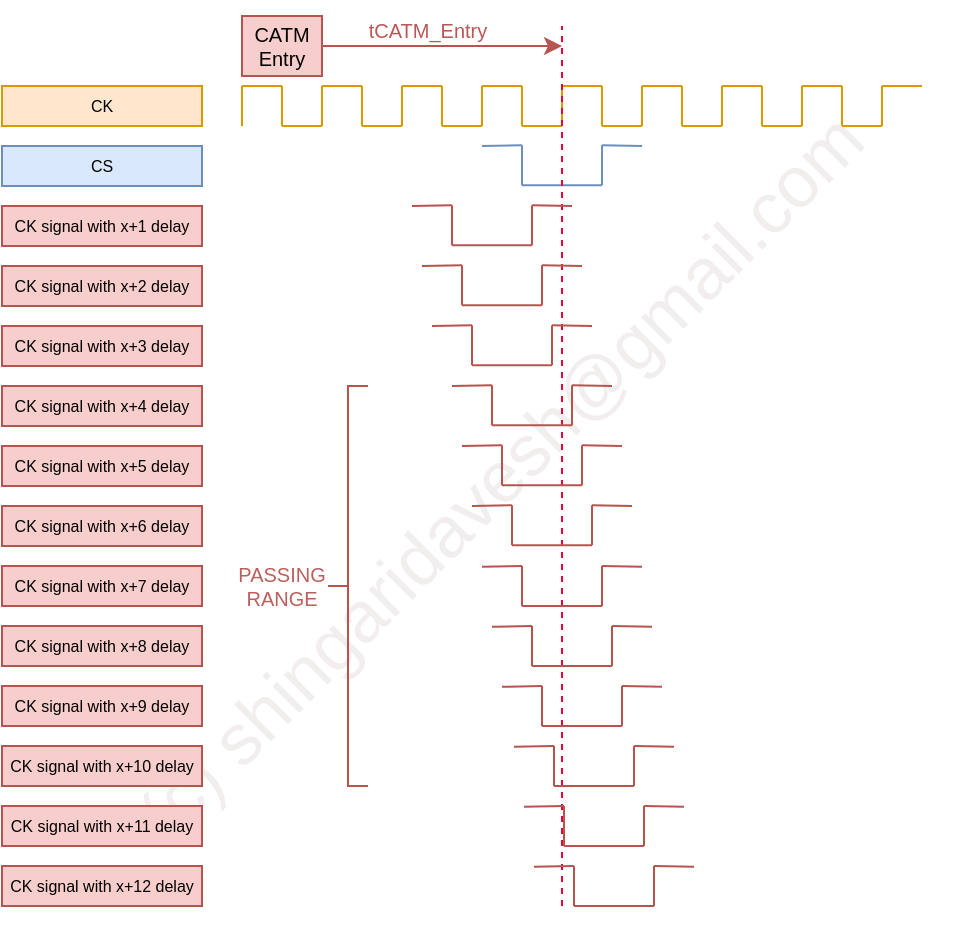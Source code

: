 <mxfile version="24.7.10">
  <diagram name="Page-1" id="rjwiqut7HcZRUzEC_2bI">
    <mxGraphModel dx="1586" dy="1079" grid="1" gridSize="10" guides="1" tooltips="1" connect="1" arrows="1" fold="1" page="1" pageScale="1" pageWidth="850" pageHeight="1100" math="0" shadow="0">
      <root>
        <mxCell id="0" />
        <mxCell id="1" parent="0" />
        <mxCell id="Ko0lb3Tum-LS8cucnXNk-1" value="(c) shingaridavesh@gmail.com" style="text;html=1;align=center;verticalAlign=middle;whiteSpace=wrap;rounded=0;fontSize=36;fontColor=#f2eeee;rotation=-45;opacity=60;" vertex="1" parent="1">
          <mxGeometry x="140" y="660" width="617.57" height="30" as="geometry" />
        </mxCell>
        <mxCell id="HDp_3Z4T0s8cFN4_9dmU-3" value="" style="endArrow=none;html=1;rounded=0;fillColor=#ffe6cc;strokeColor=#d79b00;" parent="1" edge="1">
          <mxGeometry width="50" height="50" relative="1" as="geometry">
            <mxPoint x="320" y="500" as="sourcePoint" />
            <mxPoint x="320" y="480" as="targetPoint" />
          </mxGeometry>
        </mxCell>
        <mxCell id="HDp_3Z4T0s8cFN4_9dmU-4" value="" style="endArrow=none;html=1;rounded=0;fillColor=#ffe6cc;strokeColor=#d79b00;" parent="1" edge="1">
          <mxGeometry width="50" height="50" relative="1" as="geometry">
            <mxPoint x="320" y="480" as="sourcePoint" />
            <mxPoint x="340" y="480" as="targetPoint" />
          </mxGeometry>
        </mxCell>
        <mxCell id="HDp_3Z4T0s8cFN4_9dmU-5" value="" style="endArrow=none;html=1;rounded=0;fillColor=#ffe6cc;strokeColor=#d79b00;" parent="1" edge="1">
          <mxGeometry width="50" height="50" relative="1" as="geometry">
            <mxPoint x="340" y="480" as="sourcePoint" />
            <mxPoint x="340" y="500" as="targetPoint" />
          </mxGeometry>
        </mxCell>
        <mxCell id="HDp_3Z4T0s8cFN4_9dmU-6" value="" style="endArrow=none;html=1;rounded=0;fillColor=#ffe6cc;strokeColor=#d79b00;" parent="1" edge="1">
          <mxGeometry width="50" height="50" relative="1" as="geometry">
            <mxPoint x="340" y="500" as="sourcePoint" />
            <mxPoint x="360" y="500" as="targetPoint" />
          </mxGeometry>
        </mxCell>
        <mxCell id="HDp_3Z4T0s8cFN4_9dmU-7" value="" style="endArrow=none;html=1;rounded=0;fillColor=#ffe6cc;strokeColor=#d79b00;" parent="1" edge="1">
          <mxGeometry width="50" height="50" relative="1" as="geometry">
            <mxPoint x="360" y="500" as="sourcePoint" />
            <mxPoint x="360" y="480" as="targetPoint" />
          </mxGeometry>
        </mxCell>
        <mxCell id="HDp_3Z4T0s8cFN4_9dmU-8" value="" style="endArrow=none;html=1;rounded=0;fillColor=#ffe6cc;strokeColor=#d79b00;" parent="1" edge="1">
          <mxGeometry width="50" height="50" relative="1" as="geometry">
            <mxPoint x="360" y="480" as="sourcePoint" />
            <mxPoint x="380" y="480" as="targetPoint" />
          </mxGeometry>
        </mxCell>
        <mxCell id="HDp_3Z4T0s8cFN4_9dmU-11" value="" style="endArrow=none;html=1;rounded=0;fillColor=#ffe6cc;strokeColor=#d79b00;" parent="1" edge="1">
          <mxGeometry width="50" height="50" relative="1" as="geometry">
            <mxPoint x="380" y="480" as="sourcePoint" />
            <mxPoint x="380" y="500" as="targetPoint" />
          </mxGeometry>
        </mxCell>
        <mxCell id="HDp_3Z4T0s8cFN4_9dmU-12" value="" style="endArrow=none;html=1;rounded=0;fillColor=#ffe6cc;strokeColor=#d79b00;" parent="1" edge="1">
          <mxGeometry width="50" height="50" relative="1" as="geometry">
            <mxPoint x="380" y="500" as="sourcePoint" />
            <mxPoint x="400" y="500" as="targetPoint" />
          </mxGeometry>
        </mxCell>
        <mxCell id="HDp_3Z4T0s8cFN4_9dmU-13" value="" style="endArrow=none;html=1;rounded=0;fillColor=#ffe6cc;strokeColor=#d79b00;" parent="1" edge="1">
          <mxGeometry width="50" height="50" relative="1" as="geometry">
            <mxPoint x="400" y="500" as="sourcePoint" />
            <mxPoint x="400" y="480" as="targetPoint" />
          </mxGeometry>
        </mxCell>
        <mxCell id="HDp_3Z4T0s8cFN4_9dmU-14" value="" style="endArrow=none;html=1;rounded=0;fillColor=#ffe6cc;strokeColor=#d79b00;" parent="1" edge="1">
          <mxGeometry width="50" height="50" relative="1" as="geometry">
            <mxPoint x="400" y="480" as="sourcePoint" />
            <mxPoint x="420" y="480" as="targetPoint" />
          </mxGeometry>
        </mxCell>
        <mxCell id="HDp_3Z4T0s8cFN4_9dmU-15" value="" style="endArrow=none;html=1;rounded=0;fillColor=#ffe6cc;strokeColor=#d79b00;" parent="1" edge="1">
          <mxGeometry width="50" height="50" relative="1" as="geometry">
            <mxPoint x="420" y="480" as="sourcePoint" />
            <mxPoint x="420" y="500" as="targetPoint" />
          </mxGeometry>
        </mxCell>
        <mxCell id="HDp_3Z4T0s8cFN4_9dmU-16" value="" style="endArrow=none;html=1;rounded=0;fillColor=#ffe6cc;strokeColor=#d79b00;" parent="1" edge="1">
          <mxGeometry width="50" height="50" relative="1" as="geometry">
            <mxPoint x="420" y="500" as="sourcePoint" />
            <mxPoint x="440" y="500" as="targetPoint" />
          </mxGeometry>
        </mxCell>
        <mxCell id="HDp_3Z4T0s8cFN4_9dmU-17" value="" style="endArrow=none;html=1;rounded=0;fillColor=#ffe6cc;strokeColor=#d79b00;" parent="1" edge="1">
          <mxGeometry width="50" height="50" relative="1" as="geometry">
            <mxPoint x="440" y="500" as="sourcePoint" />
            <mxPoint x="440" y="480" as="targetPoint" />
          </mxGeometry>
        </mxCell>
        <mxCell id="HDp_3Z4T0s8cFN4_9dmU-18" value="" style="endArrow=none;html=1;rounded=0;fillColor=#ffe6cc;strokeColor=#d79b00;" parent="1" edge="1">
          <mxGeometry width="50" height="50" relative="1" as="geometry">
            <mxPoint x="440" y="480" as="sourcePoint" />
            <mxPoint x="460" y="480" as="targetPoint" />
          </mxGeometry>
        </mxCell>
        <mxCell id="HDp_3Z4T0s8cFN4_9dmU-19" value="" style="endArrow=none;html=1;rounded=0;fillColor=#ffe6cc;strokeColor=#d79b00;" parent="1" edge="1">
          <mxGeometry width="50" height="50" relative="1" as="geometry">
            <mxPoint x="460" y="480" as="sourcePoint" />
            <mxPoint x="460" y="500" as="targetPoint" />
          </mxGeometry>
        </mxCell>
        <mxCell id="HDp_3Z4T0s8cFN4_9dmU-20" value="" style="endArrow=none;html=1;rounded=0;fillColor=#ffe6cc;strokeColor=#d79b00;" parent="1" edge="1">
          <mxGeometry width="50" height="50" relative="1" as="geometry">
            <mxPoint x="460" y="500" as="sourcePoint" />
            <mxPoint x="480" y="500" as="targetPoint" />
          </mxGeometry>
        </mxCell>
        <mxCell id="HDp_3Z4T0s8cFN4_9dmU-21" value="" style="endArrow=none;html=1;rounded=0;fillColor=#ffe6cc;strokeColor=#d79b00;" parent="1" edge="1">
          <mxGeometry width="50" height="50" relative="1" as="geometry">
            <mxPoint x="480" y="500" as="sourcePoint" />
            <mxPoint x="480" y="480" as="targetPoint" />
          </mxGeometry>
        </mxCell>
        <mxCell id="HDp_3Z4T0s8cFN4_9dmU-22" value="" style="endArrow=none;html=1;rounded=0;fillColor=#ffe6cc;strokeColor=#d79b00;" parent="1" edge="1">
          <mxGeometry width="50" height="50" relative="1" as="geometry">
            <mxPoint x="480" y="480" as="sourcePoint" />
            <mxPoint x="500" y="480" as="targetPoint" />
          </mxGeometry>
        </mxCell>
        <mxCell id="HDp_3Z4T0s8cFN4_9dmU-23" value="" style="endArrow=none;html=1;rounded=0;fillColor=#ffe6cc;strokeColor=#d79b00;" parent="1" edge="1">
          <mxGeometry width="50" height="50" relative="1" as="geometry">
            <mxPoint x="500" y="480" as="sourcePoint" />
            <mxPoint x="500" y="500" as="targetPoint" />
          </mxGeometry>
        </mxCell>
        <mxCell id="HDp_3Z4T0s8cFN4_9dmU-24" value="" style="endArrow=none;html=1;rounded=0;fillColor=#ffe6cc;strokeColor=#d79b00;" parent="1" edge="1">
          <mxGeometry width="50" height="50" relative="1" as="geometry">
            <mxPoint x="500" y="500" as="sourcePoint" />
            <mxPoint x="520" y="500" as="targetPoint" />
          </mxGeometry>
        </mxCell>
        <mxCell id="HDp_3Z4T0s8cFN4_9dmU-25" value="" style="endArrow=none;html=1;rounded=0;fillColor=#ffe6cc;strokeColor=#d79b00;" parent="1" edge="1">
          <mxGeometry width="50" height="50" relative="1" as="geometry">
            <mxPoint x="520" y="500" as="sourcePoint" />
            <mxPoint x="520" y="480" as="targetPoint" />
          </mxGeometry>
        </mxCell>
        <mxCell id="HDp_3Z4T0s8cFN4_9dmU-26" value="" style="endArrow=none;html=1;rounded=0;fillColor=#ffe6cc;strokeColor=#d79b00;" parent="1" edge="1">
          <mxGeometry width="50" height="50" relative="1" as="geometry">
            <mxPoint x="520" y="480" as="sourcePoint" />
            <mxPoint x="540" y="480" as="targetPoint" />
          </mxGeometry>
        </mxCell>
        <mxCell id="HDp_3Z4T0s8cFN4_9dmU-27" value="" style="endArrow=none;html=1;rounded=0;fillColor=#ffe6cc;strokeColor=#d79b00;" parent="1" edge="1">
          <mxGeometry width="50" height="50" relative="1" as="geometry">
            <mxPoint x="540" y="480" as="sourcePoint" />
            <mxPoint x="540" y="500" as="targetPoint" />
          </mxGeometry>
        </mxCell>
        <mxCell id="HDp_3Z4T0s8cFN4_9dmU-28" value="" style="endArrow=none;html=1;rounded=0;fillColor=#ffe6cc;strokeColor=#d79b00;" parent="1" edge="1">
          <mxGeometry width="50" height="50" relative="1" as="geometry">
            <mxPoint x="540" y="500" as="sourcePoint" />
            <mxPoint x="560" y="500" as="targetPoint" />
          </mxGeometry>
        </mxCell>
        <mxCell id="HDp_3Z4T0s8cFN4_9dmU-29" value="" style="endArrow=none;html=1;rounded=0;fillColor=#ffe6cc;strokeColor=#d79b00;" parent="1" edge="1">
          <mxGeometry width="50" height="50" relative="1" as="geometry">
            <mxPoint x="560" y="500" as="sourcePoint" />
            <mxPoint x="560" y="480" as="targetPoint" />
          </mxGeometry>
        </mxCell>
        <mxCell id="HDp_3Z4T0s8cFN4_9dmU-30" value="" style="endArrow=none;html=1;rounded=0;fillColor=#ffe6cc;strokeColor=#d79b00;" parent="1" edge="1">
          <mxGeometry width="50" height="50" relative="1" as="geometry">
            <mxPoint x="560" y="480" as="sourcePoint" />
            <mxPoint x="580" y="480" as="targetPoint" />
          </mxGeometry>
        </mxCell>
        <mxCell id="HDp_3Z4T0s8cFN4_9dmU-31" value="" style="endArrow=none;html=1;rounded=0;fillColor=#ffe6cc;strokeColor=#d79b00;" parent="1" edge="1">
          <mxGeometry width="50" height="50" relative="1" as="geometry">
            <mxPoint x="580" y="480" as="sourcePoint" />
            <mxPoint x="580" y="500" as="targetPoint" />
          </mxGeometry>
        </mxCell>
        <mxCell id="HDp_3Z4T0s8cFN4_9dmU-32" value="" style="endArrow=none;html=1;rounded=0;fillColor=#ffe6cc;strokeColor=#d79b00;" parent="1" edge="1">
          <mxGeometry width="50" height="50" relative="1" as="geometry">
            <mxPoint x="580" y="500" as="sourcePoint" />
            <mxPoint x="600" y="500" as="targetPoint" />
          </mxGeometry>
        </mxCell>
        <mxCell id="HDp_3Z4T0s8cFN4_9dmU-33" value="" style="endArrow=none;html=1;rounded=0;fillColor=#ffe6cc;strokeColor=#d79b00;" parent="1" edge="1">
          <mxGeometry width="50" height="50" relative="1" as="geometry">
            <mxPoint x="600" y="500" as="sourcePoint" />
            <mxPoint x="600" y="480" as="targetPoint" />
          </mxGeometry>
        </mxCell>
        <mxCell id="HDp_3Z4T0s8cFN4_9dmU-34" value="" style="endArrow=none;html=1;rounded=0;fillColor=#ffe6cc;strokeColor=#d79b00;" parent="1" edge="1">
          <mxGeometry width="50" height="50" relative="1" as="geometry">
            <mxPoint x="600" y="480" as="sourcePoint" />
            <mxPoint x="620" y="480" as="targetPoint" />
          </mxGeometry>
        </mxCell>
        <mxCell id="HDp_3Z4T0s8cFN4_9dmU-35" value="" style="endArrow=none;html=1;rounded=0;fillColor=#ffe6cc;strokeColor=#d79b00;" parent="1" edge="1">
          <mxGeometry width="50" height="50" relative="1" as="geometry">
            <mxPoint x="620" y="480" as="sourcePoint" />
            <mxPoint x="620" y="500" as="targetPoint" />
          </mxGeometry>
        </mxCell>
        <mxCell id="HDp_3Z4T0s8cFN4_9dmU-36" value="" style="endArrow=none;html=1;rounded=0;fillColor=#ffe6cc;strokeColor=#d79b00;" parent="1" edge="1">
          <mxGeometry width="50" height="50" relative="1" as="geometry">
            <mxPoint x="620" y="500" as="sourcePoint" />
            <mxPoint x="640" y="500" as="targetPoint" />
          </mxGeometry>
        </mxCell>
        <mxCell id="HDp_3Z4T0s8cFN4_9dmU-37" value="" style="endArrow=none;html=1;rounded=0;fillColor=#ffe6cc;strokeColor=#d79b00;" parent="1" edge="1">
          <mxGeometry width="50" height="50" relative="1" as="geometry">
            <mxPoint x="640" y="500" as="sourcePoint" />
            <mxPoint x="640" y="480" as="targetPoint" />
          </mxGeometry>
        </mxCell>
        <mxCell id="HDp_3Z4T0s8cFN4_9dmU-38" value="" style="endArrow=none;html=1;rounded=0;fillColor=#ffe6cc;strokeColor=#d79b00;" parent="1" edge="1">
          <mxGeometry width="50" height="50" relative="1" as="geometry">
            <mxPoint x="640" y="480" as="sourcePoint" />
            <mxPoint x="660" y="480" as="targetPoint" />
          </mxGeometry>
        </mxCell>
        <mxCell id="HDp_3Z4T0s8cFN4_9dmU-40" value="" style="endArrow=none;html=1;rounded=0;fillColor=#dae8fc;strokeColor=#6c8ebf;" parent="1" edge="1">
          <mxGeometry width="50" height="50" relative="1" as="geometry">
            <mxPoint x="440" y="510" as="sourcePoint" />
            <mxPoint x="460" y="509.6" as="targetPoint" />
          </mxGeometry>
        </mxCell>
        <mxCell id="HDp_3Z4T0s8cFN4_9dmU-41" value="" style="endArrow=none;html=1;rounded=0;fillColor=#dae8fc;strokeColor=#6c8ebf;" parent="1" edge="1">
          <mxGeometry width="50" height="50" relative="1" as="geometry">
            <mxPoint x="460" y="529.6" as="sourcePoint" />
            <mxPoint x="460" y="509.6" as="targetPoint" />
          </mxGeometry>
        </mxCell>
        <mxCell id="HDp_3Z4T0s8cFN4_9dmU-42" value="" style="endArrow=none;html=1;rounded=0;fillColor=#dae8fc;strokeColor=#6c8ebf;" parent="1" edge="1">
          <mxGeometry width="50" height="50" relative="1" as="geometry">
            <mxPoint x="460" y="529.6" as="sourcePoint" />
            <mxPoint x="500" y="529.6" as="targetPoint" />
          </mxGeometry>
        </mxCell>
        <mxCell id="HDp_3Z4T0s8cFN4_9dmU-43" value="" style="endArrow=none;html=1;rounded=0;fillColor=#dae8fc;strokeColor=#6c8ebf;" parent="1" edge="1">
          <mxGeometry width="50" height="50" relative="1" as="geometry">
            <mxPoint x="500" y="529.6" as="sourcePoint" />
            <mxPoint x="500" y="509.6" as="targetPoint" />
          </mxGeometry>
        </mxCell>
        <mxCell id="HDp_3Z4T0s8cFN4_9dmU-44" value="" style="endArrow=none;html=1;rounded=0;fillColor=#dae8fc;strokeColor=#6c8ebf;" parent="1" edge="1">
          <mxGeometry width="50" height="50" relative="1" as="geometry">
            <mxPoint x="500" y="509.6" as="sourcePoint" />
            <mxPoint x="520" y="510" as="targetPoint" />
          </mxGeometry>
        </mxCell>
        <mxCell id="HDp_3Z4T0s8cFN4_9dmU-51" value="" style="endArrow=none;dashed=1;html=1;strokeWidth=1;rounded=0;strokeColor=#e40733;" parent="1" edge="1">
          <mxGeometry width="50" height="50" relative="1" as="geometry">
            <mxPoint x="480" y="890" as="sourcePoint" />
            <mxPoint x="480" y="450" as="targetPoint" />
          </mxGeometry>
        </mxCell>
        <mxCell id="HDp_3Z4T0s8cFN4_9dmU-183" value="CK" style="text;html=1;align=center;verticalAlign=middle;whiteSpace=wrap;rounded=0;fontStyle=0;fillColor=#ffe6cc;strokeColor=#d79b00;fontSize=8;" parent="1" vertex="1">
          <mxGeometry x="200" y="480" width="100" height="20" as="geometry" />
        </mxCell>
        <mxCell id="HDp_3Z4T0s8cFN4_9dmU-184" value="&lt;font style=&quot;font-size: 8px;&quot;&gt;CS&lt;/font&gt;" style="text;html=1;align=center;verticalAlign=middle;whiteSpace=wrap;rounded=0;fontStyle=0;fillColor=#dae8fc;strokeColor=#6c8ebf;fontSize=8;" parent="1" vertex="1">
          <mxGeometry x="200" y="510" width="100" height="20" as="geometry" />
        </mxCell>
        <mxCell id="HDp_3Z4T0s8cFN4_9dmU-185" value="&lt;font style=&quot;font-size: 8px;&quot;&gt;CK signal with x+1 delay&lt;/font&gt;" style="text;html=1;align=center;verticalAlign=middle;whiteSpace=wrap;rounded=0;fontStyle=0;fillColor=#f8cecc;strokeColor=#b85450;fontSize=8;" parent="1" vertex="1">
          <mxGeometry x="200" y="540" width="100" height="20" as="geometry" />
        </mxCell>
        <mxCell id="HDp_3Z4T0s8cFN4_9dmU-186" value="&lt;font style=&quot;font-size: 8px;&quot;&gt;CK signal with x+2 delay&lt;/font&gt;" style="text;html=1;align=center;verticalAlign=middle;whiteSpace=wrap;rounded=0;fontStyle=0;fillColor=#f8cecc;strokeColor=#b85450;fontSize=8;" parent="1" vertex="1">
          <mxGeometry x="200" y="570" width="100" height="20" as="geometry" />
        </mxCell>
        <mxCell id="HDp_3Z4T0s8cFN4_9dmU-187" value="&lt;font style=&quot;font-size: 8px;&quot;&gt;CK signal with x+3 delay&lt;/font&gt;" style="text;html=1;align=center;verticalAlign=middle;whiteSpace=wrap;rounded=0;fontStyle=0;fillColor=#f8cecc;strokeColor=#b85450;fontSize=8;" parent="1" vertex="1">
          <mxGeometry x="200" y="600" width="100" height="20" as="geometry" />
        </mxCell>
        <mxCell id="HDp_3Z4T0s8cFN4_9dmU-188" value="&lt;font style=&quot;font-size: 8px;&quot;&gt;CK signal with x+4 delay&lt;/font&gt;" style="text;html=1;align=center;verticalAlign=middle;whiteSpace=wrap;rounded=0;fontStyle=0;fillColor=#f8cecc;strokeColor=#b85450;fontSize=8;" parent="1" vertex="1">
          <mxGeometry x="200" y="630" width="100" height="20" as="geometry" />
        </mxCell>
        <mxCell id="HDp_3Z4T0s8cFN4_9dmU-189" value="&lt;font style=&quot;font-size: 8px;&quot;&gt;CK signal with x+5 delay&lt;/font&gt;" style="text;html=1;align=center;verticalAlign=middle;whiteSpace=wrap;rounded=0;fontStyle=0;fillColor=#f8cecc;strokeColor=#b85450;fontSize=8;" parent="1" vertex="1">
          <mxGeometry x="200" y="660" width="100" height="20" as="geometry" />
        </mxCell>
        <mxCell id="HDp_3Z4T0s8cFN4_9dmU-190" value="&lt;font style=&quot;font-size: 8px;&quot;&gt;CK signal with x+6 delay&lt;/font&gt;" style="text;html=1;align=center;verticalAlign=middle;whiteSpace=wrap;rounded=0;fontStyle=0;fillColor=#f8cecc;strokeColor=#b85450;fontSize=8;" parent="1" vertex="1">
          <mxGeometry x="200" y="690" width="100" height="20" as="geometry" />
        </mxCell>
        <mxCell id="HDp_3Z4T0s8cFN4_9dmU-191" value="&lt;font style=&quot;font-size: 8px;&quot;&gt;CK signal with x+7 delay&lt;/font&gt;" style="text;html=1;align=center;verticalAlign=middle;whiteSpace=wrap;rounded=0;fontStyle=0;fillColor=#f8cecc;strokeColor=#b85450;fontSize=8;" parent="1" vertex="1">
          <mxGeometry x="200" y="720" width="100" height="20" as="geometry" />
        </mxCell>
        <mxCell id="HDp_3Z4T0s8cFN4_9dmU-192" value="&lt;font style=&quot;font-size: 8px;&quot;&gt;CK signal with x+8 delay&lt;/font&gt;" style="text;html=1;align=center;verticalAlign=middle;whiteSpace=wrap;rounded=0;fontStyle=0;fillColor=#f8cecc;strokeColor=#b85450;fontSize=8;" parent="1" vertex="1">
          <mxGeometry x="200" y="750" width="100" height="20" as="geometry" />
        </mxCell>
        <mxCell id="HDp_3Z4T0s8cFN4_9dmU-193" value="&lt;font style=&quot;font-size: 8px;&quot;&gt;CK signal with x+9 delay&lt;/font&gt;" style="text;html=1;align=center;verticalAlign=middle;whiteSpace=wrap;rounded=0;fontStyle=0;fillColor=#f8cecc;strokeColor=#b85450;fontSize=8;" parent="1" vertex="1">
          <mxGeometry x="200" y="780" width="100" height="20" as="geometry" />
        </mxCell>
        <mxCell id="HDp_3Z4T0s8cFN4_9dmU-194" value="" style="endArrow=classic;html=1;rounded=0;fillColor=#f8cecc;strokeColor=#b85450;" parent="1" edge="1">
          <mxGeometry width="50" height="50" relative="1" as="geometry">
            <mxPoint x="340" y="460" as="sourcePoint" />
            <mxPoint x="480" y="460" as="targetPoint" />
          </mxGeometry>
        </mxCell>
        <mxCell id="HDp_3Z4T0s8cFN4_9dmU-195" value="CATM Entry" style="rounded=0;whiteSpace=wrap;html=1;fillColor=#f8cecc;strokeColor=#b85450;fontSize=10;" parent="1" vertex="1">
          <mxGeometry x="320" y="445" width="40" height="30" as="geometry" />
        </mxCell>
        <mxCell id="HDp_3Z4T0s8cFN4_9dmU-232" value="tCATM_Entry" style="text;html=1;align=center;verticalAlign=middle;whiteSpace=wrap;rounded=0;fontSize=10;fontColor=#bc5757;" parent="1" vertex="1">
          <mxGeometry x="383" y="437" width="60" height="30" as="geometry" />
        </mxCell>
        <mxCell id="HDp_3Z4T0s8cFN4_9dmU-233" value="" style="strokeWidth=1;html=1;shape=mxgraph.flowchart.annotation_2;align=left;labelPosition=right;pointerEvents=1;strokeColor=#b85450;fillColor=#f8cecc;" parent="1" vertex="1">
          <mxGeometry x="363" y="630" width="20" height="200" as="geometry" />
        </mxCell>
        <mxCell id="HDp_3Z4T0s8cFN4_9dmU-234" value="PASSING&lt;div&gt;RANGE&lt;/div&gt;" style="text;html=1;align=center;verticalAlign=middle;whiteSpace=wrap;rounded=0;fontSize=10;fontColor=#bd605d;" parent="1" vertex="1">
          <mxGeometry x="310" y="715" width="60" height="30" as="geometry" />
        </mxCell>
        <mxCell id="HDp_3Z4T0s8cFN4_9dmU-235" value="" style="endArrow=none;html=1;rounded=0;fillColor=#f8cecc;strokeColor=#b85450;" parent="1" edge="1">
          <mxGeometry width="50" height="50" relative="1" as="geometry">
            <mxPoint x="405" y="540" as="sourcePoint" />
            <mxPoint x="425" y="539.6" as="targetPoint" />
          </mxGeometry>
        </mxCell>
        <mxCell id="HDp_3Z4T0s8cFN4_9dmU-236" value="" style="endArrow=none;html=1;rounded=0;fillColor=#f8cecc;strokeColor=#b85450;" parent="1" edge="1">
          <mxGeometry width="50" height="50" relative="1" as="geometry">
            <mxPoint x="425" y="559.6" as="sourcePoint" />
            <mxPoint x="425" y="539.6" as="targetPoint" />
          </mxGeometry>
        </mxCell>
        <mxCell id="HDp_3Z4T0s8cFN4_9dmU-237" value="" style="endArrow=none;html=1;rounded=0;fillColor=#f8cecc;strokeColor=#b85450;" parent="1" edge="1">
          <mxGeometry width="50" height="50" relative="1" as="geometry">
            <mxPoint x="425" y="559.6" as="sourcePoint" />
            <mxPoint x="465" y="559.6" as="targetPoint" />
          </mxGeometry>
        </mxCell>
        <mxCell id="HDp_3Z4T0s8cFN4_9dmU-238" value="" style="endArrow=none;html=1;rounded=0;fillColor=#f8cecc;strokeColor=#b85450;" parent="1" edge="1">
          <mxGeometry width="50" height="50" relative="1" as="geometry">
            <mxPoint x="465" y="559.6" as="sourcePoint" />
            <mxPoint x="465" y="539.6" as="targetPoint" />
          </mxGeometry>
        </mxCell>
        <mxCell id="HDp_3Z4T0s8cFN4_9dmU-239" value="" style="endArrow=none;html=1;rounded=0;fillColor=#f8cecc;strokeColor=#b85450;" parent="1" edge="1">
          <mxGeometry width="50" height="50" relative="1" as="geometry">
            <mxPoint x="465" y="539.6" as="sourcePoint" />
            <mxPoint x="485" y="540" as="targetPoint" />
          </mxGeometry>
        </mxCell>
        <mxCell id="HDp_3Z4T0s8cFN4_9dmU-240" value="" style="endArrow=none;html=1;rounded=0;fillColor=#f8cecc;strokeColor=#b85450;" parent="1" edge="1">
          <mxGeometry width="50" height="50" relative="1" as="geometry">
            <mxPoint x="410" y="570" as="sourcePoint" />
            <mxPoint x="430" y="569.6" as="targetPoint" />
          </mxGeometry>
        </mxCell>
        <mxCell id="HDp_3Z4T0s8cFN4_9dmU-241" value="" style="endArrow=none;html=1;rounded=0;fillColor=#f8cecc;strokeColor=#b85450;" parent="1" edge="1">
          <mxGeometry width="50" height="50" relative="1" as="geometry">
            <mxPoint x="430" y="589.6" as="sourcePoint" />
            <mxPoint x="430" y="569.6" as="targetPoint" />
          </mxGeometry>
        </mxCell>
        <mxCell id="HDp_3Z4T0s8cFN4_9dmU-242" value="" style="endArrow=none;html=1;rounded=0;fillColor=#f8cecc;strokeColor=#b85450;" parent="1" edge="1">
          <mxGeometry width="50" height="50" relative="1" as="geometry">
            <mxPoint x="430" y="589.6" as="sourcePoint" />
            <mxPoint x="470" y="589.6" as="targetPoint" />
          </mxGeometry>
        </mxCell>
        <mxCell id="HDp_3Z4T0s8cFN4_9dmU-243" value="" style="endArrow=none;html=1;rounded=0;fillColor=#f8cecc;strokeColor=#b85450;" parent="1" edge="1">
          <mxGeometry width="50" height="50" relative="1" as="geometry">
            <mxPoint x="470" y="589.6" as="sourcePoint" />
            <mxPoint x="470" y="569.6" as="targetPoint" />
          </mxGeometry>
        </mxCell>
        <mxCell id="HDp_3Z4T0s8cFN4_9dmU-244" value="" style="endArrow=none;html=1;rounded=0;fillColor=#f8cecc;strokeColor=#b85450;" parent="1" edge="1">
          <mxGeometry width="50" height="50" relative="1" as="geometry">
            <mxPoint x="470" y="569.6" as="sourcePoint" />
            <mxPoint x="490" y="570" as="targetPoint" />
          </mxGeometry>
        </mxCell>
        <mxCell id="HDp_3Z4T0s8cFN4_9dmU-245" value="" style="endArrow=none;html=1;rounded=0;fillColor=#f8cecc;strokeColor=#b85450;" parent="1" edge="1">
          <mxGeometry width="50" height="50" relative="1" as="geometry">
            <mxPoint x="415" y="600" as="sourcePoint" />
            <mxPoint x="435" y="599.6" as="targetPoint" />
          </mxGeometry>
        </mxCell>
        <mxCell id="HDp_3Z4T0s8cFN4_9dmU-246" value="" style="endArrow=none;html=1;rounded=0;fillColor=#f8cecc;strokeColor=#b85450;" parent="1" edge="1">
          <mxGeometry width="50" height="50" relative="1" as="geometry">
            <mxPoint x="435" y="619.6" as="sourcePoint" />
            <mxPoint x="435" y="599.6" as="targetPoint" />
          </mxGeometry>
        </mxCell>
        <mxCell id="HDp_3Z4T0s8cFN4_9dmU-247" value="" style="endArrow=none;html=1;rounded=0;fillColor=#f8cecc;strokeColor=#b85450;" parent="1" edge="1">
          <mxGeometry width="50" height="50" relative="1" as="geometry">
            <mxPoint x="435" y="619.6" as="sourcePoint" />
            <mxPoint x="475" y="619.6" as="targetPoint" />
          </mxGeometry>
        </mxCell>
        <mxCell id="HDp_3Z4T0s8cFN4_9dmU-248" value="" style="endArrow=none;html=1;rounded=0;fillColor=#f8cecc;strokeColor=#b85450;" parent="1" edge="1">
          <mxGeometry width="50" height="50" relative="1" as="geometry">
            <mxPoint x="475" y="619.6" as="sourcePoint" />
            <mxPoint x="475" y="599.6" as="targetPoint" />
          </mxGeometry>
        </mxCell>
        <mxCell id="HDp_3Z4T0s8cFN4_9dmU-249" value="" style="endArrow=none;html=1;rounded=0;fillColor=#f8cecc;strokeColor=#b85450;" parent="1" edge="1">
          <mxGeometry width="50" height="50" relative="1" as="geometry">
            <mxPoint x="475" y="599.6" as="sourcePoint" />
            <mxPoint x="495" y="600" as="targetPoint" />
          </mxGeometry>
        </mxCell>
        <mxCell id="HDp_3Z4T0s8cFN4_9dmU-250" value="" style="endArrow=none;html=1;rounded=0;fillColor=#f8cecc;strokeColor=#b85450;" parent="1" edge="1">
          <mxGeometry width="50" height="50" relative="1" as="geometry">
            <mxPoint x="425" y="630" as="sourcePoint" />
            <mxPoint x="445" y="629.6" as="targetPoint" />
          </mxGeometry>
        </mxCell>
        <mxCell id="HDp_3Z4T0s8cFN4_9dmU-251" value="" style="endArrow=none;html=1;rounded=0;fillColor=#f8cecc;strokeColor=#b85450;" parent="1" edge="1">
          <mxGeometry width="50" height="50" relative="1" as="geometry">
            <mxPoint x="445" y="649.6" as="sourcePoint" />
            <mxPoint x="445" y="629.6" as="targetPoint" />
          </mxGeometry>
        </mxCell>
        <mxCell id="HDp_3Z4T0s8cFN4_9dmU-252" value="" style="endArrow=none;html=1;rounded=0;fillColor=#f8cecc;strokeColor=#b85450;" parent="1" edge="1">
          <mxGeometry width="50" height="50" relative="1" as="geometry">
            <mxPoint x="445" y="649.6" as="sourcePoint" />
            <mxPoint x="485" y="649.6" as="targetPoint" />
          </mxGeometry>
        </mxCell>
        <mxCell id="HDp_3Z4T0s8cFN4_9dmU-253" value="" style="endArrow=none;html=1;rounded=0;fillColor=#f8cecc;strokeColor=#b85450;" parent="1" edge="1">
          <mxGeometry width="50" height="50" relative="1" as="geometry">
            <mxPoint x="485" y="649.6" as="sourcePoint" />
            <mxPoint x="485" y="629.6" as="targetPoint" />
          </mxGeometry>
        </mxCell>
        <mxCell id="HDp_3Z4T0s8cFN4_9dmU-254" value="" style="endArrow=none;html=1;rounded=0;fillColor=#f8cecc;strokeColor=#b85450;" parent="1" edge="1">
          <mxGeometry width="50" height="50" relative="1" as="geometry">
            <mxPoint x="485" y="629.6" as="sourcePoint" />
            <mxPoint x="505" y="630" as="targetPoint" />
          </mxGeometry>
        </mxCell>
        <mxCell id="HDp_3Z4T0s8cFN4_9dmU-255" value="" style="endArrow=none;html=1;rounded=0;fillColor=#f8cecc;strokeColor=#b85450;" parent="1" edge="1">
          <mxGeometry width="50" height="50" relative="1" as="geometry">
            <mxPoint x="430" y="660" as="sourcePoint" />
            <mxPoint x="450" y="659.6" as="targetPoint" />
          </mxGeometry>
        </mxCell>
        <mxCell id="HDp_3Z4T0s8cFN4_9dmU-256" value="" style="endArrow=none;html=1;rounded=0;fillColor=#f8cecc;strokeColor=#b85450;" parent="1" edge="1">
          <mxGeometry width="50" height="50" relative="1" as="geometry">
            <mxPoint x="450" y="679.6" as="sourcePoint" />
            <mxPoint x="450" y="659.6" as="targetPoint" />
          </mxGeometry>
        </mxCell>
        <mxCell id="HDp_3Z4T0s8cFN4_9dmU-257" value="" style="endArrow=none;html=1;rounded=0;fillColor=#f8cecc;strokeColor=#b85450;" parent="1" edge="1">
          <mxGeometry width="50" height="50" relative="1" as="geometry">
            <mxPoint x="450" y="679.6" as="sourcePoint" />
            <mxPoint x="490" y="679.6" as="targetPoint" />
          </mxGeometry>
        </mxCell>
        <mxCell id="HDp_3Z4T0s8cFN4_9dmU-258" value="" style="endArrow=none;html=1;rounded=0;fillColor=#f8cecc;strokeColor=#b85450;" parent="1" edge="1">
          <mxGeometry width="50" height="50" relative="1" as="geometry">
            <mxPoint x="490" y="679.6" as="sourcePoint" />
            <mxPoint x="490" y="659.6" as="targetPoint" />
          </mxGeometry>
        </mxCell>
        <mxCell id="HDp_3Z4T0s8cFN4_9dmU-259" value="" style="endArrow=none;html=1;rounded=0;fillColor=#f8cecc;strokeColor=#b85450;" parent="1" edge="1">
          <mxGeometry width="50" height="50" relative="1" as="geometry">
            <mxPoint x="490" y="659.6" as="sourcePoint" />
            <mxPoint x="510" y="660" as="targetPoint" />
          </mxGeometry>
        </mxCell>
        <mxCell id="HDp_3Z4T0s8cFN4_9dmU-260" value="" style="endArrow=none;html=1;rounded=0;fillColor=#f8cecc;strokeColor=#b85450;" parent="1" edge="1">
          <mxGeometry width="50" height="50" relative="1" as="geometry">
            <mxPoint x="435" y="690" as="sourcePoint" />
            <mxPoint x="455" y="689.6" as="targetPoint" />
          </mxGeometry>
        </mxCell>
        <mxCell id="HDp_3Z4T0s8cFN4_9dmU-261" value="" style="endArrow=none;html=1;rounded=0;fillColor=#f8cecc;strokeColor=#b85450;" parent="1" edge="1">
          <mxGeometry width="50" height="50" relative="1" as="geometry">
            <mxPoint x="455" y="709.6" as="sourcePoint" />
            <mxPoint x="455" y="689.6" as="targetPoint" />
          </mxGeometry>
        </mxCell>
        <mxCell id="HDp_3Z4T0s8cFN4_9dmU-262" value="" style="endArrow=none;html=1;rounded=0;fillColor=#f8cecc;strokeColor=#b85450;" parent="1" edge="1">
          <mxGeometry width="50" height="50" relative="1" as="geometry">
            <mxPoint x="455" y="709.6" as="sourcePoint" />
            <mxPoint x="495" y="709.6" as="targetPoint" />
          </mxGeometry>
        </mxCell>
        <mxCell id="HDp_3Z4T0s8cFN4_9dmU-263" value="" style="endArrow=none;html=1;rounded=0;fillColor=#f8cecc;strokeColor=#b85450;" parent="1" edge="1">
          <mxGeometry width="50" height="50" relative="1" as="geometry">
            <mxPoint x="495" y="709.6" as="sourcePoint" />
            <mxPoint x="495" y="689.6" as="targetPoint" />
          </mxGeometry>
        </mxCell>
        <mxCell id="HDp_3Z4T0s8cFN4_9dmU-264" value="" style="endArrow=none;html=1;rounded=0;fillColor=#f8cecc;strokeColor=#b85450;" parent="1" edge="1">
          <mxGeometry width="50" height="50" relative="1" as="geometry">
            <mxPoint x="495" y="689.6" as="sourcePoint" />
            <mxPoint x="515" y="690" as="targetPoint" />
          </mxGeometry>
        </mxCell>
        <mxCell id="HDp_3Z4T0s8cFN4_9dmU-265" value="" style="endArrow=none;html=1;rounded=0;fillColor=#f8cecc;strokeColor=#b85450;" parent="1" edge="1">
          <mxGeometry width="50" height="50" relative="1" as="geometry">
            <mxPoint x="440" y="720.4" as="sourcePoint" />
            <mxPoint x="460" y="720" as="targetPoint" />
          </mxGeometry>
        </mxCell>
        <mxCell id="HDp_3Z4T0s8cFN4_9dmU-266" value="" style="endArrow=none;html=1;rounded=0;fillColor=#f8cecc;strokeColor=#b85450;" parent="1" edge="1">
          <mxGeometry width="50" height="50" relative="1" as="geometry">
            <mxPoint x="460" y="740" as="sourcePoint" />
            <mxPoint x="460" y="720" as="targetPoint" />
          </mxGeometry>
        </mxCell>
        <mxCell id="HDp_3Z4T0s8cFN4_9dmU-267" value="" style="endArrow=none;html=1;rounded=0;fillColor=#f8cecc;strokeColor=#b85450;" parent="1" edge="1">
          <mxGeometry width="50" height="50" relative="1" as="geometry">
            <mxPoint x="460" y="740" as="sourcePoint" />
            <mxPoint x="500" y="740" as="targetPoint" />
          </mxGeometry>
        </mxCell>
        <mxCell id="HDp_3Z4T0s8cFN4_9dmU-268" value="" style="endArrow=none;html=1;rounded=0;fillColor=#f8cecc;strokeColor=#b85450;" parent="1" edge="1">
          <mxGeometry width="50" height="50" relative="1" as="geometry">
            <mxPoint x="500" y="740" as="sourcePoint" />
            <mxPoint x="500" y="720" as="targetPoint" />
          </mxGeometry>
        </mxCell>
        <mxCell id="HDp_3Z4T0s8cFN4_9dmU-269" value="" style="endArrow=none;html=1;rounded=0;fillColor=#f8cecc;strokeColor=#b85450;" parent="1" edge="1">
          <mxGeometry width="50" height="50" relative="1" as="geometry">
            <mxPoint x="500" y="720" as="sourcePoint" />
            <mxPoint x="520" y="720.4" as="targetPoint" />
          </mxGeometry>
        </mxCell>
        <mxCell id="HDp_3Z4T0s8cFN4_9dmU-270" value="" style="endArrow=none;html=1;rounded=0;fillColor=#f8cecc;strokeColor=#b85450;" parent="1" edge="1">
          <mxGeometry width="50" height="50" relative="1" as="geometry">
            <mxPoint x="445" y="750.4" as="sourcePoint" />
            <mxPoint x="465" y="750" as="targetPoint" />
          </mxGeometry>
        </mxCell>
        <mxCell id="HDp_3Z4T0s8cFN4_9dmU-271" value="" style="endArrow=none;html=1;rounded=0;fillColor=#f8cecc;strokeColor=#b85450;" parent="1" edge="1">
          <mxGeometry width="50" height="50" relative="1" as="geometry">
            <mxPoint x="465" y="770" as="sourcePoint" />
            <mxPoint x="465" y="750" as="targetPoint" />
          </mxGeometry>
        </mxCell>
        <mxCell id="HDp_3Z4T0s8cFN4_9dmU-272" value="" style="endArrow=none;html=1;rounded=0;fillColor=#f8cecc;strokeColor=#b85450;" parent="1" edge="1">
          <mxGeometry width="50" height="50" relative="1" as="geometry">
            <mxPoint x="465" y="770" as="sourcePoint" />
            <mxPoint x="505" y="770" as="targetPoint" />
          </mxGeometry>
        </mxCell>
        <mxCell id="HDp_3Z4T0s8cFN4_9dmU-273" value="" style="endArrow=none;html=1;rounded=0;fillColor=#f8cecc;strokeColor=#b85450;" parent="1" edge="1">
          <mxGeometry width="50" height="50" relative="1" as="geometry">
            <mxPoint x="505" y="770" as="sourcePoint" />
            <mxPoint x="505" y="750" as="targetPoint" />
          </mxGeometry>
        </mxCell>
        <mxCell id="HDp_3Z4T0s8cFN4_9dmU-274" value="" style="endArrow=none;html=1;rounded=0;fillColor=#f8cecc;strokeColor=#b85450;" parent="1" edge="1">
          <mxGeometry width="50" height="50" relative="1" as="geometry">
            <mxPoint x="505" y="750" as="sourcePoint" />
            <mxPoint x="525" y="750.4" as="targetPoint" />
          </mxGeometry>
        </mxCell>
        <mxCell id="HDp_3Z4T0s8cFN4_9dmU-275" value="" style="endArrow=none;html=1;rounded=0;fillColor=#f8cecc;strokeColor=#b85450;" parent="1" edge="1">
          <mxGeometry width="50" height="50" relative="1" as="geometry">
            <mxPoint x="450" y="780.4" as="sourcePoint" />
            <mxPoint x="470" y="780" as="targetPoint" />
          </mxGeometry>
        </mxCell>
        <mxCell id="HDp_3Z4T0s8cFN4_9dmU-276" value="" style="endArrow=none;html=1;rounded=0;fillColor=#f8cecc;strokeColor=#b85450;" parent="1" edge="1">
          <mxGeometry width="50" height="50" relative="1" as="geometry">
            <mxPoint x="470" y="800" as="sourcePoint" />
            <mxPoint x="470" y="780" as="targetPoint" />
          </mxGeometry>
        </mxCell>
        <mxCell id="HDp_3Z4T0s8cFN4_9dmU-277" value="" style="endArrow=none;html=1;rounded=0;fillColor=#f8cecc;strokeColor=#b85450;" parent="1" edge="1">
          <mxGeometry width="50" height="50" relative="1" as="geometry">
            <mxPoint x="470" y="800" as="sourcePoint" />
            <mxPoint x="510" y="800" as="targetPoint" />
          </mxGeometry>
        </mxCell>
        <mxCell id="HDp_3Z4T0s8cFN4_9dmU-278" value="" style="endArrow=none;html=1;rounded=0;fillColor=#f8cecc;strokeColor=#b85450;" parent="1" edge="1">
          <mxGeometry width="50" height="50" relative="1" as="geometry">
            <mxPoint x="510" y="800" as="sourcePoint" />
            <mxPoint x="510" y="780" as="targetPoint" />
          </mxGeometry>
        </mxCell>
        <mxCell id="HDp_3Z4T0s8cFN4_9dmU-279" value="" style="endArrow=none;html=1;rounded=0;fillColor=#f8cecc;strokeColor=#b85450;" parent="1" edge="1">
          <mxGeometry width="50" height="50" relative="1" as="geometry">
            <mxPoint x="510" y="780" as="sourcePoint" />
            <mxPoint x="530" y="780.4" as="targetPoint" />
          </mxGeometry>
        </mxCell>
        <mxCell id="HDp_3Z4T0s8cFN4_9dmU-280" value="" style="endArrow=none;html=1;rounded=0;fillColor=#f8cecc;strokeColor=#b85450;" parent="1" edge="1">
          <mxGeometry width="50" height="50" relative="1" as="geometry">
            <mxPoint x="456" y="810.4" as="sourcePoint" />
            <mxPoint x="476" y="810" as="targetPoint" />
          </mxGeometry>
        </mxCell>
        <mxCell id="HDp_3Z4T0s8cFN4_9dmU-281" value="" style="endArrow=none;html=1;rounded=0;fillColor=#f8cecc;strokeColor=#b85450;" parent="1" edge="1">
          <mxGeometry width="50" height="50" relative="1" as="geometry">
            <mxPoint x="476" y="830" as="sourcePoint" />
            <mxPoint x="476" y="810" as="targetPoint" />
          </mxGeometry>
        </mxCell>
        <mxCell id="HDp_3Z4T0s8cFN4_9dmU-282" value="" style="endArrow=none;html=1;rounded=0;fillColor=#f8cecc;strokeColor=#b85450;" parent="1" edge="1">
          <mxGeometry width="50" height="50" relative="1" as="geometry">
            <mxPoint x="476" y="830" as="sourcePoint" />
            <mxPoint x="516" y="830" as="targetPoint" />
          </mxGeometry>
        </mxCell>
        <mxCell id="HDp_3Z4T0s8cFN4_9dmU-283" value="" style="endArrow=none;html=1;rounded=0;fillColor=#f8cecc;strokeColor=#b85450;" parent="1" edge="1">
          <mxGeometry width="50" height="50" relative="1" as="geometry">
            <mxPoint x="516" y="830" as="sourcePoint" />
            <mxPoint x="516" y="810" as="targetPoint" />
          </mxGeometry>
        </mxCell>
        <mxCell id="HDp_3Z4T0s8cFN4_9dmU-284" value="" style="endArrow=none;html=1;rounded=0;fillColor=#f8cecc;strokeColor=#b85450;" parent="1" edge="1">
          <mxGeometry width="50" height="50" relative="1" as="geometry">
            <mxPoint x="516" y="810" as="sourcePoint" />
            <mxPoint x="536" y="810.4" as="targetPoint" />
          </mxGeometry>
        </mxCell>
        <mxCell id="HDp_3Z4T0s8cFN4_9dmU-285" value="" style="endArrow=none;html=1;rounded=0;fillColor=#f8cecc;strokeColor=#b85450;" parent="1" edge="1">
          <mxGeometry width="50" height="50" relative="1" as="geometry">
            <mxPoint x="461" y="840.4" as="sourcePoint" />
            <mxPoint x="481" y="840" as="targetPoint" />
          </mxGeometry>
        </mxCell>
        <mxCell id="HDp_3Z4T0s8cFN4_9dmU-286" value="" style="endArrow=none;html=1;rounded=0;fillColor=#f8cecc;strokeColor=#b85450;" parent="1" edge="1">
          <mxGeometry width="50" height="50" relative="1" as="geometry">
            <mxPoint x="481" y="860" as="sourcePoint" />
            <mxPoint x="481" y="840" as="targetPoint" />
          </mxGeometry>
        </mxCell>
        <mxCell id="HDp_3Z4T0s8cFN4_9dmU-287" value="" style="endArrow=none;html=1;rounded=0;fillColor=#f8cecc;strokeColor=#b85450;" parent="1" edge="1">
          <mxGeometry width="50" height="50" relative="1" as="geometry">
            <mxPoint x="481" y="860" as="sourcePoint" />
            <mxPoint x="521" y="860" as="targetPoint" />
          </mxGeometry>
        </mxCell>
        <mxCell id="HDp_3Z4T0s8cFN4_9dmU-288" value="" style="endArrow=none;html=1;rounded=0;fillColor=#f8cecc;strokeColor=#b85450;" parent="1" edge="1">
          <mxGeometry width="50" height="50" relative="1" as="geometry">
            <mxPoint x="521" y="860" as="sourcePoint" />
            <mxPoint x="521" y="840" as="targetPoint" />
          </mxGeometry>
        </mxCell>
        <mxCell id="HDp_3Z4T0s8cFN4_9dmU-289" value="" style="endArrow=none;html=1;rounded=0;fillColor=#f8cecc;strokeColor=#b85450;" parent="1" edge="1">
          <mxGeometry width="50" height="50" relative="1" as="geometry">
            <mxPoint x="521" y="840" as="sourcePoint" />
            <mxPoint x="541" y="840.4" as="targetPoint" />
          </mxGeometry>
        </mxCell>
        <mxCell id="HDp_3Z4T0s8cFN4_9dmU-290" value="" style="endArrow=none;html=1;rounded=0;fillColor=#f8cecc;strokeColor=#b85450;" parent="1" edge="1">
          <mxGeometry width="50" height="50" relative="1" as="geometry">
            <mxPoint x="466" y="870.4" as="sourcePoint" />
            <mxPoint x="486" y="870" as="targetPoint" />
          </mxGeometry>
        </mxCell>
        <mxCell id="HDp_3Z4T0s8cFN4_9dmU-291" value="" style="endArrow=none;html=1;rounded=0;fillColor=#f8cecc;strokeColor=#b85450;" parent="1" edge="1">
          <mxGeometry width="50" height="50" relative="1" as="geometry">
            <mxPoint x="486" y="890" as="sourcePoint" />
            <mxPoint x="486" y="870" as="targetPoint" />
          </mxGeometry>
        </mxCell>
        <mxCell id="HDp_3Z4T0s8cFN4_9dmU-292" value="" style="endArrow=none;html=1;rounded=0;fillColor=#f8cecc;strokeColor=#b85450;" parent="1" edge="1">
          <mxGeometry width="50" height="50" relative="1" as="geometry">
            <mxPoint x="486" y="890" as="sourcePoint" />
            <mxPoint x="526" y="890" as="targetPoint" />
          </mxGeometry>
        </mxCell>
        <mxCell id="HDp_3Z4T0s8cFN4_9dmU-293" value="" style="endArrow=none;html=1;rounded=0;fillColor=#f8cecc;strokeColor=#b85450;" parent="1" edge="1">
          <mxGeometry width="50" height="50" relative="1" as="geometry">
            <mxPoint x="526" y="890" as="sourcePoint" />
            <mxPoint x="526" y="870" as="targetPoint" />
          </mxGeometry>
        </mxCell>
        <mxCell id="HDp_3Z4T0s8cFN4_9dmU-294" value="" style="endArrow=none;html=1;rounded=0;fillColor=#f8cecc;strokeColor=#b85450;" parent="1" edge="1">
          <mxGeometry width="50" height="50" relative="1" as="geometry">
            <mxPoint x="526" y="870" as="sourcePoint" />
            <mxPoint x="546" y="870.4" as="targetPoint" />
          </mxGeometry>
        </mxCell>
        <mxCell id="HDp_3Z4T0s8cFN4_9dmU-295" value="&lt;font style=&quot;font-size: 8px;&quot;&gt;CK signal with x+10 delay&lt;/font&gt;" style="text;html=1;align=center;verticalAlign=middle;whiteSpace=wrap;rounded=0;fontStyle=0;fillColor=#f8cecc;strokeColor=#b85450;fontSize=8;" parent="1" vertex="1">
          <mxGeometry x="200" y="810" width="100" height="20" as="geometry" />
        </mxCell>
        <mxCell id="HDp_3Z4T0s8cFN4_9dmU-296" value="&lt;font style=&quot;font-size: 8px;&quot;&gt;CK signal with x+11 delay&lt;/font&gt;" style="text;html=1;align=center;verticalAlign=middle;whiteSpace=wrap;rounded=0;fontStyle=0;fillColor=#f8cecc;strokeColor=#b85450;fontSize=8;" parent="1" vertex="1">
          <mxGeometry x="200" y="840" width="100" height="20" as="geometry" />
        </mxCell>
        <mxCell id="HDp_3Z4T0s8cFN4_9dmU-297" value="&lt;font style=&quot;font-size: 8px;&quot;&gt;CK signal with x+12 delay&lt;/font&gt;" style="text;html=1;align=center;verticalAlign=middle;whiteSpace=wrap;rounded=0;fontStyle=0;fillColor=#f8cecc;strokeColor=#b85450;fontSize=8;" parent="1" vertex="1">
          <mxGeometry x="200" y="870" width="100" height="20" as="geometry" />
        </mxCell>
      </root>
    </mxGraphModel>
  </diagram>
</mxfile>
